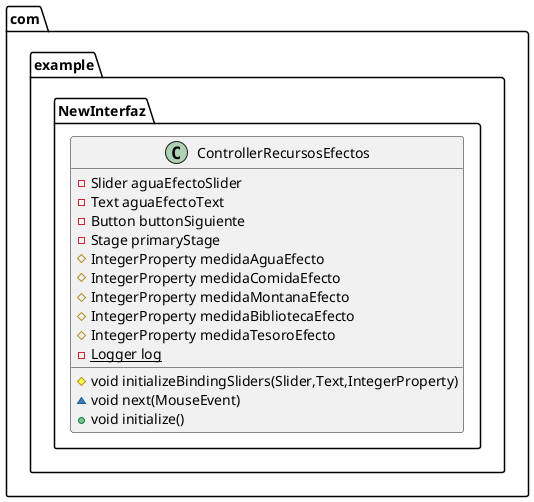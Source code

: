 @startuml
class com.example.NewInterfaz.ControllerRecursosEfectos {
- Slider aguaEfectoSlider
- Text aguaEfectoText
- Button buttonSiguiente
- Stage primaryStage
# IntegerProperty medidaAguaEfecto
# IntegerProperty medidaComidaEfecto
# IntegerProperty medidaMontanaEfecto
# IntegerProperty medidaBibliotecaEfecto
# IntegerProperty medidaTesoroEfecto
- {static} Logger log
# void initializeBindingSliders(Slider,Text,IntegerProperty)
~ void next(MouseEvent)
+ void initialize()
}


@enduml